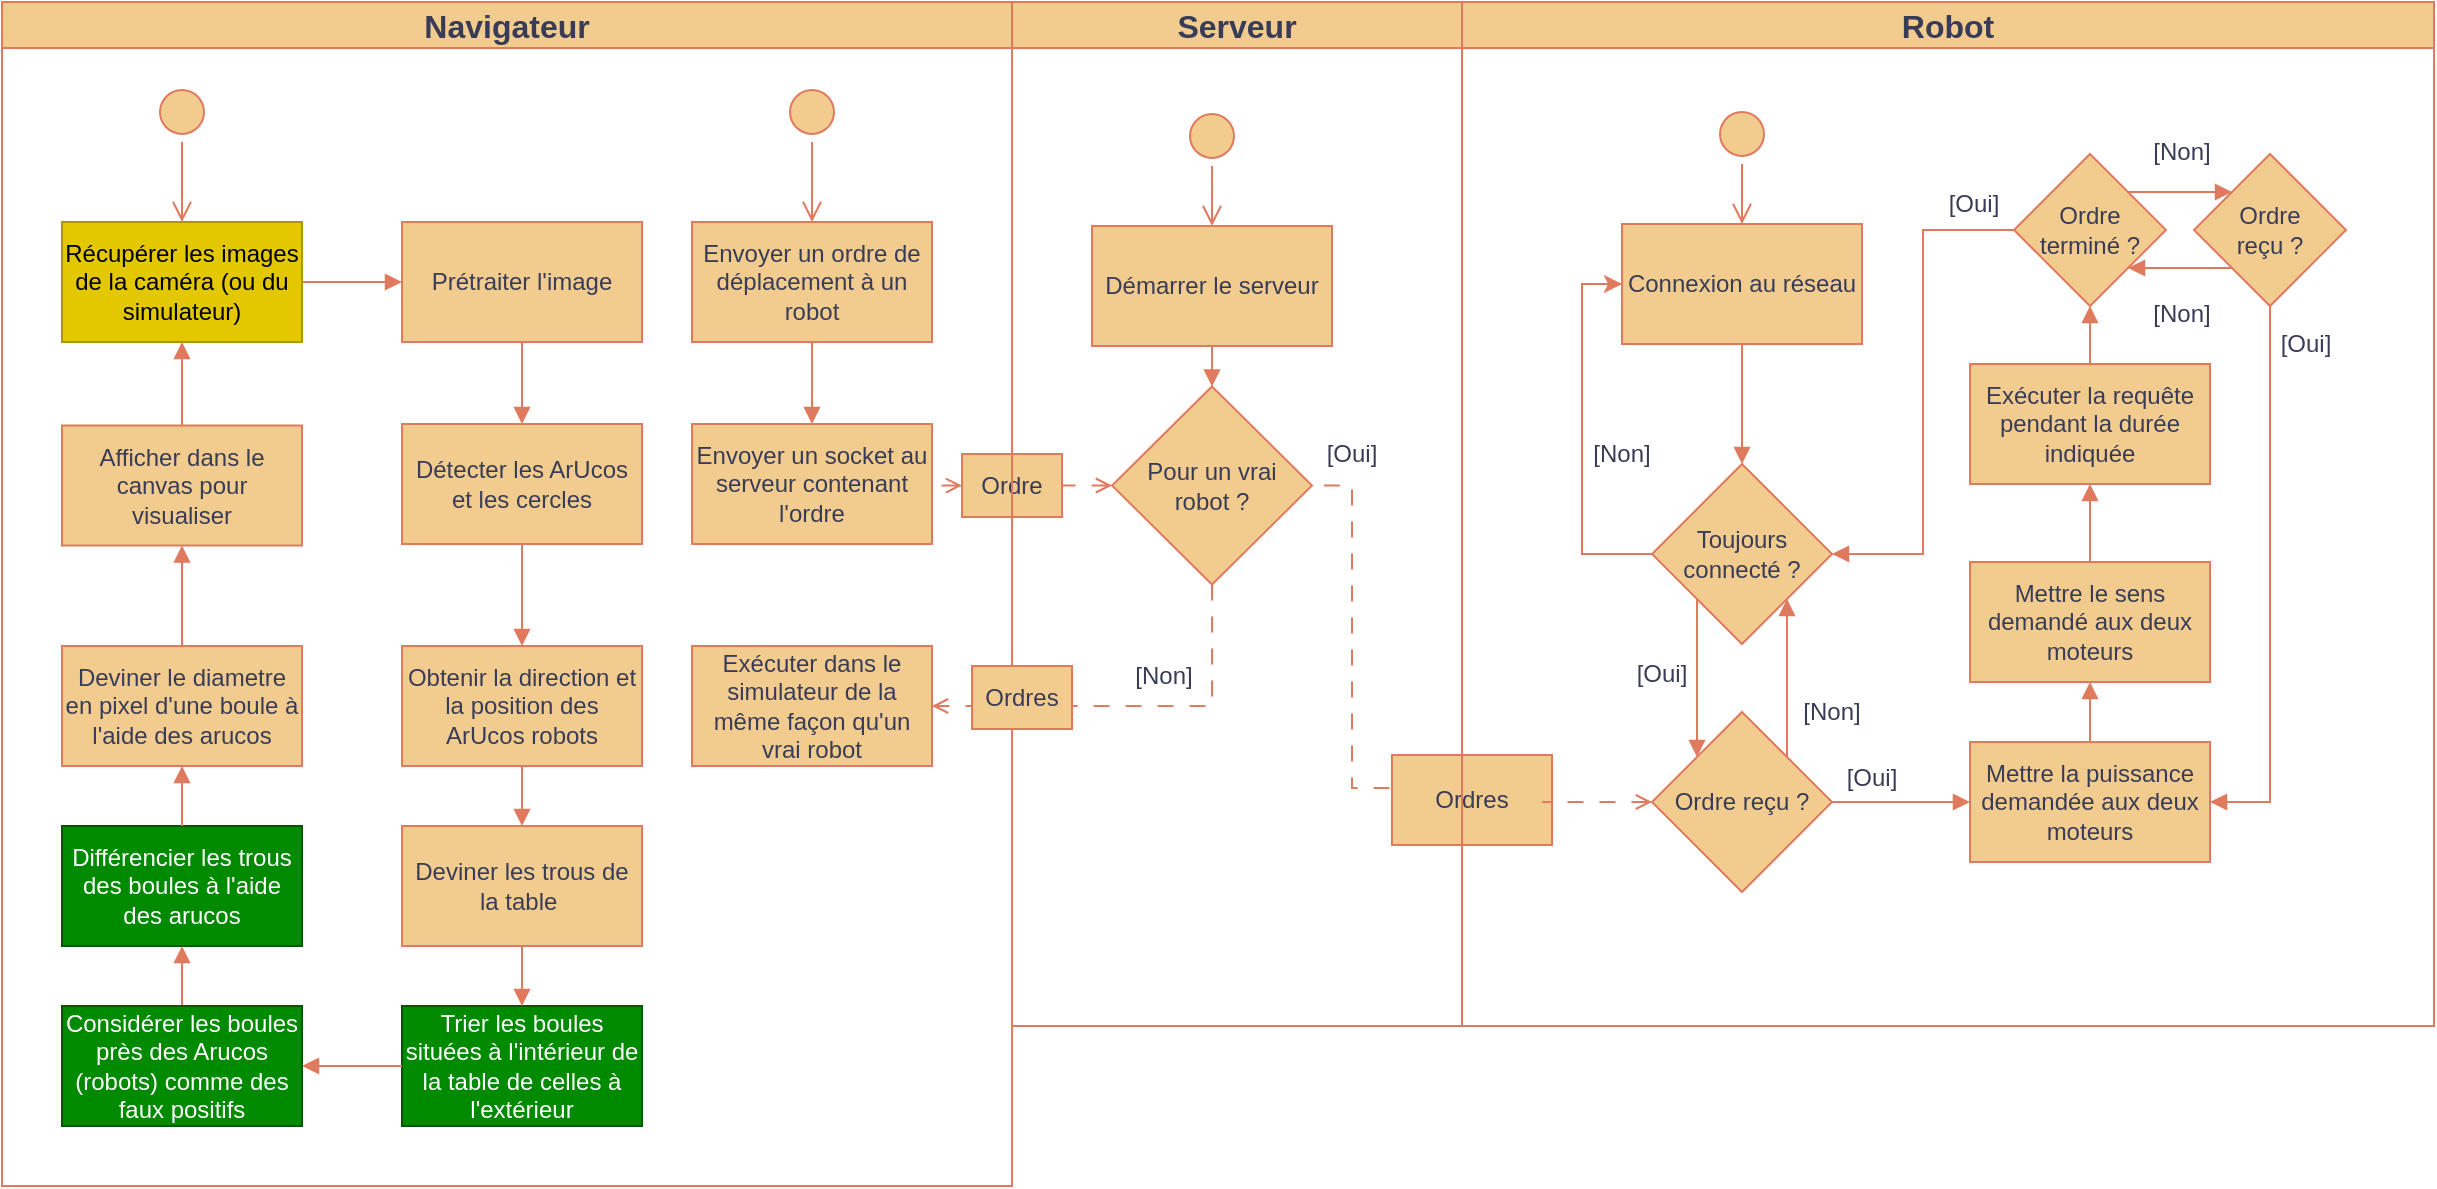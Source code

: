 <mxfile version="26.0.9">
  <diagram name="Page-1" id="rowEF2O978AL6KbjrWxw">
    <mxGraphModel dx="520" dy="613" grid="1" gridSize="10" guides="1" tooltips="1" connect="1" arrows="1" fold="1" page="1" pageScale="1" pageWidth="1169" pageHeight="827" math="0" shadow="0">
      <root>
        <mxCell id="0" />
        <mxCell id="1" parent="0" />
        <mxCell id="_y7poPwMKWdNdrLzsewM-1" value="&lt;font style=&quot;font-size: 16px;&quot;&gt;Navigateur&lt;/font&gt;" style="swimlane;whiteSpace=wrap;html=1;rounded=0;labelBackgroundColor=none;fillColor=#F2CC8F;strokeColor=#E07A5F;fontColor=#393C56;" parent="1" vertex="1">
          <mxGeometry x="4" y="188" width="505" height="592" as="geometry" />
        </mxCell>
        <mxCell id="_y7poPwMKWdNdrLzsewM-3" value="" style="ellipse;html=1;shape=startState;fillColor=#F2CC8F;strokeColor=#E07A5F;rounded=0;labelBackgroundColor=none;fontColor=#393C56;" parent="_y7poPwMKWdNdrLzsewM-1" vertex="1">
          <mxGeometry x="75" y="40" width="30" height="30" as="geometry" />
        </mxCell>
        <mxCell id="_y7poPwMKWdNdrLzsewM-4" value="" style="edgeStyle=orthogonalEdgeStyle;html=1;verticalAlign=bottom;endArrow=open;endSize=8;strokeColor=#E07A5F;rounded=0;labelBackgroundColor=none;fontColor=default;entryX=0.5;entryY=0;entryDx=0;entryDy=0;" parent="_y7poPwMKWdNdrLzsewM-1" source="_y7poPwMKWdNdrLzsewM-3" target="_y7poPwMKWdNdrLzsewM-5" edge="1">
          <mxGeometry relative="1" as="geometry">
            <mxPoint x="90" y="140" as="targetPoint" />
          </mxGeometry>
        </mxCell>
        <mxCell id="_y7poPwMKWdNdrLzsewM-5" value="Récupérer&lt;span style=&quot;background-color: initial;&quot;&gt;&amp;nbsp;les images de la caméra (ou du simulateur)&lt;/span&gt;" style="rounded=0;whiteSpace=wrap;html=1;labelBackgroundColor=none;fillColor=#e3c800;strokeColor=#B09500;fontColor=#000000;" parent="_y7poPwMKWdNdrLzsewM-1" vertex="1">
          <mxGeometry x="30" y="110" width="120" height="60" as="geometry" />
        </mxCell>
        <mxCell id="_y7poPwMKWdNdrLzsewM-6" value="" style="edgeStyle=orthogonalEdgeStyle;rounded=0;orthogonalLoop=1;jettySize=auto;html=1;labelBackgroundColor=none;strokeColor=#E07A5F;fontColor=default;exitX=0.5;exitY=1;exitDx=0;exitDy=0;entryX=0.5;entryY=0;entryDx=0;entryDy=0;endArrow=block;endFill=1;" parent="_y7poPwMKWdNdrLzsewM-1" source="_y7poPwMKWdNdrLzsewM-9" target="cpDe7usZTy5wlXBHdsUO-1" edge="1">
          <mxGeometry relative="1" as="geometry">
            <mxPoint x="89.33" y="319" as="sourcePoint" />
            <mxPoint x="90" y="351" as="targetPoint" />
          </mxGeometry>
        </mxCell>
        <mxCell id="_y7poPwMKWdNdrLzsewM-8" value="" style="edgeStyle=orthogonalEdgeStyle;rounded=0;orthogonalLoop=1;jettySize=auto;html=1;labelBackgroundColor=none;strokeColor=#E07A5F;fontColor=default;exitX=1;exitY=0.5;exitDx=0;exitDy=0;entryX=0;entryY=0.5;entryDx=0;entryDy=0;endArrow=block;endFill=1;" parent="_y7poPwMKWdNdrLzsewM-1" source="_y7poPwMKWdNdrLzsewM-5" target="_y7poPwMKWdNdrLzsewM-9" edge="1">
          <mxGeometry relative="1" as="geometry">
            <mxPoint x="30" y="190" as="sourcePoint" />
            <mxPoint x="89.33" y="260" as="targetPoint" />
          </mxGeometry>
        </mxCell>
        <mxCell id="_y7poPwMKWdNdrLzsewM-9" value="Prétraiter l&#39;image" style="rounded=0;whiteSpace=wrap;html=1;labelBackgroundColor=none;fillColor=#F2CC8F;strokeColor=#E07A5F;fontColor=#393C56;" parent="_y7poPwMKWdNdrLzsewM-1" vertex="1">
          <mxGeometry x="200" y="110" width="120" height="60" as="geometry" />
        </mxCell>
        <mxCell id="Q2lX11om1wPqDBaOUwIq-5" value="Deviner le diametre en pixel d&#39;une boule à l&#39;aide des arucos" style="rounded=0;whiteSpace=wrap;html=1;labelBackgroundColor=none;fillColor=#F2CC8F;strokeColor=#E07A5F;fontColor=#393C56;" parent="_y7poPwMKWdNdrLzsewM-1" vertex="1">
          <mxGeometry x="30" y="322" width="120" height="60" as="geometry" />
        </mxCell>
        <mxCell id="Q2lX11om1wPqDBaOUwIq-6" value="Afficher dans le canvas pour visualiser" style="rounded=0;whiteSpace=wrap;html=1;labelBackgroundColor=none;fillColor=#F2CC8F;strokeColor=#E07A5F;fontColor=#393C56;" parent="_y7poPwMKWdNdrLzsewM-1" vertex="1">
          <mxGeometry x="30" y="211.75" width="120" height="60" as="geometry" />
        </mxCell>
        <mxCell id="Q2lX11om1wPqDBaOUwIq-8" value="" style="edgeStyle=orthogonalEdgeStyle;rounded=0;orthogonalLoop=1;jettySize=auto;html=1;labelBackgroundColor=none;strokeColor=#E07A5F;fontColor=default;exitX=0.5;exitY=0;exitDx=0;exitDy=0;entryX=0.5;entryY=1;entryDx=0;entryDy=0;endArrow=block;endFill=1;" parent="_y7poPwMKWdNdrLzsewM-1" source="Q2lX11om1wPqDBaOUwIq-5" target="Q2lX11om1wPqDBaOUwIq-6" edge="1">
          <mxGeometry relative="1" as="geometry">
            <mxPoint x="200" y="345.25" as="sourcePoint" />
            <mxPoint x="210" y="150" as="targetPoint" />
          </mxGeometry>
        </mxCell>
        <mxCell id="Q2lX11om1wPqDBaOUwIq-9" value="" style="edgeStyle=orthogonalEdgeStyle;rounded=0;orthogonalLoop=1;jettySize=auto;html=1;labelBackgroundColor=none;strokeColor=#E07A5F;fontColor=default;exitX=0.5;exitY=0;exitDx=0;exitDy=0;entryX=0.5;entryY=1;entryDx=0;entryDy=0;endArrow=block;endFill=1;" parent="_y7poPwMKWdNdrLzsewM-1" source="Q2lX11om1wPqDBaOUwIq-6" target="_y7poPwMKWdNdrLzsewM-5" edge="1">
          <mxGeometry relative="1" as="geometry">
            <mxPoint x="210" y="251" as="sourcePoint" />
            <mxPoint x="160" y="251" as="targetPoint" />
          </mxGeometry>
        </mxCell>
        <mxCell id="Q2lX11om1wPqDBaOUwIq-11" value="" style="ellipse;html=1;shape=startState;fillColor=#F2CC8F;strokeColor=#E07A5F;rounded=0;labelBackgroundColor=none;fontColor=#393C56;" parent="_y7poPwMKWdNdrLzsewM-1" vertex="1">
          <mxGeometry x="390" y="40" width="30" height="30" as="geometry" />
        </mxCell>
        <mxCell id="Q2lX11om1wPqDBaOUwIq-12" value="" style="edgeStyle=orthogonalEdgeStyle;html=1;verticalAlign=bottom;endArrow=open;endSize=8;strokeColor=#E07A5F;rounded=0;labelBackgroundColor=none;fontColor=default;entryX=0.5;entryY=0;entryDx=0;entryDy=0;" parent="_y7poPwMKWdNdrLzsewM-1" source="Q2lX11om1wPqDBaOUwIq-11" edge="1">
          <mxGeometry relative="1" as="geometry">
            <mxPoint x="405" y="110" as="targetPoint" />
          </mxGeometry>
        </mxCell>
        <mxCell id="Q2lX11om1wPqDBaOUwIq-14" value="Envoyer un ordre de déplacement à un robot" style="rounded=0;whiteSpace=wrap;html=1;labelBackgroundColor=none;fillColor=#F2CC8F;strokeColor=#E07A5F;fontColor=#393C56;" parent="_y7poPwMKWdNdrLzsewM-1" vertex="1">
          <mxGeometry x="345" y="110" width="120" height="60" as="geometry" />
        </mxCell>
        <mxCell id="Q2lX11om1wPqDBaOUwIq-16" value="Envoyer un socket au serveur contenant l&#39;ordre" style="rounded=0;whiteSpace=wrap;html=1;labelBackgroundColor=none;fillColor=#F2CC8F;strokeColor=#E07A5F;fontColor=#393C56;" parent="_y7poPwMKWdNdrLzsewM-1" vertex="1">
          <mxGeometry x="345" y="211" width="120" height="60" as="geometry" />
        </mxCell>
        <mxCell id="Q2lX11om1wPqDBaOUwIq-21" value="" style="edgeStyle=orthogonalEdgeStyle;rounded=0;orthogonalLoop=1;jettySize=auto;html=1;labelBackgroundColor=none;strokeColor=#E07A5F;fontColor=default;exitX=0.5;exitY=1;exitDx=0;exitDy=0;entryX=0.5;entryY=0;entryDx=0;entryDy=0;endArrow=block;endFill=1;" parent="_y7poPwMKWdNdrLzsewM-1" source="Q2lX11om1wPqDBaOUwIq-14" target="Q2lX11om1wPqDBaOUwIq-16" edge="1">
          <mxGeometry relative="1" as="geometry">
            <mxPoint x="270" y="180" as="sourcePoint" />
            <mxPoint x="270" y="221" as="targetPoint" />
          </mxGeometry>
        </mxCell>
        <mxCell id="Q2lX11om1wPqDBaOUwIq-20" style="edgeStyle=orthogonalEdgeStyle;rounded=0;orthogonalLoop=1;jettySize=auto;html=1;entryX=1;entryY=0.5;entryDx=0;entryDy=0;startArrow=open;startFill=0;endArrow=none;endFill=0;dashed=1;dashPattern=8 8;exitX=0;exitY=0.5;exitDx=0;exitDy=0;labelBackgroundColor=none;strokeColor=#E07A5F;fontColor=default;" parent="_y7poPwMKWdNdrLzsewM-1" source="Q2lX11om1wPqDBaOUwIq-19" target="Q2lX11om1wPqDBaOUwIq-16" edge="1">
          <mxGeometry relative="1" as="geometry">
            <mxPoint x="835" y="410" as="sourcePoint" />
            <mxPoint x="780" y="410" as="targetPoint" />
          </mxGeometry>
        </mxCell>
        <mxCell id="Q2lX11om1wPqDBaOUwIq-34" value="Exécuter dans le simulateur de la même façon qu&#39;un vrai robot" style="rounded=0;whiteSpace=wrap;html=1;labelBackgroundColor=none;fillColor=#F2CC8F;strokeColor=#E07A5F;fontColor=#393C56;" parent="_y7poPwMKWdNdrLzsewM-1" vertex="1">
          <mxGeometry x="345" y="322" width="120" height="60" as="geometry" />
        </mxCell>
        <mxCell id="cpDe7usZTy5wlXBHdsUO-1" value="Détecter les ArUcos&lt;div&gt;et les cercles&lt;/div&gt;" style="rounded=0;whiteSpace=wrap;html=1;labelBackgroundColor=none;fillColor=#F2CC8F;strokeColor=#E07A5F;fontColor=#393C56;" parent="_y7poPwMKWdNdrLzsewM-1" vertex="1">
          <mxGeometry x="200" y="211" width="120" height="60" as="geometry" />
        </mxCell>
        <mxCell id="cpDe7usZTy5wlXBHdsUO-3" value="Obtenir la direction et la position des ArUcos robots" style="rounded=0;whiteSpace=wrap;html=1;labelBackgroundColor=none;fillColor=#F2CC8F;strokeColor=#E07A5F;fontColor=#393C56;" parent="_y7poPwMKWdNdrLzsewM-1" vertex="1">
          <mxGeometry x="200" y="322" width="120" height="60" as="geometry" />
        </mxCell>
        <mxCell id="cpDe7usZTy5wlXBHdsUO-4" value="" style="edgeStyle=orthogonalEdgeStyle;rounded=0;orthogonalLoop=1;jettySize=auto;html=1;labelBackgroundColor=none;strokeColor=#E07A5F;fontColor=default;exitX=0.5;exitY=1;exitDx=0;exitDy=0;entryX=0.5;entryY=0;entryDx=0;entryDy=0;endArrow=block;endFill=1;" parent="_y7poPwMKWdNdrLzsewM-1" source="cpDe7usZTy5wlXBHdsUO-1" target="cpDe7usZTy5wlXBHdsUO-3" edge="1">
          <mxGeometry relative="1" as="geometry">
            <mxPoint x="270" y="180" as="sourcePoint" />
            <mxPoint x="270" y="221" as="targetPoint" />
          </mxGeometry>
        </mxCell>
        <mxCell id="Q2lX11om1wPqDBaOUwIq-19" value="Ordre" style="html=1;whiteSpace=wrap;rounded=0;labelBackgroundColor=none;fillColor=#F2CC8F;strokeColor=#E07A5F;fontColor=#393C56;" parent="_y7poPwMKWdNdrLzsewM-1" vertex="1">
          <mxGeometry x="480" y="226" width="50" height="31.5" as="geometry" />
        </mxCell>
        <mxCell id="nMpZRRkgHcef1rUlJddf-1" value="Différencier les trous des boules à l&#39;aide des arucos" style="rounded=0;whiteSpace=wrap;html=1;labelBackgroundColor=none;fillColor=#008a00;strokeColor=#005700;fontColor=#ffffff;" parent="_y7poPwMKWdNdrLzsewM-1" vertex="1">
          <mxGeometry x="30" y="412" width="120" height="60" as="geometry" />
        </mxCell>
        <mxCell id="cpDe7usZTy5wlXBHdsUO-9" value="" style="edgeStyle=orthogonalEdgeStyle;rounded=0;orthogonalLoop=1;jettySize=auto;html=1;labelBackgroundColor=none;strokeColor=#E07A5F;fontColor=default;entryX=0.5;entryY=1;entryDx=0;entryDy=0;endArrow=block;endFill=1;exitX=0.5;exitY=0;exitDx=0;exitDy=0;" parent="_y7poPwMKWdNdrLzsewM-1" source="nMpZRRkgHcef1rUlJddf-1" target="Q2lX11om1wPqDBaOUwIq-5" edge="1">
          <mxGeometry relative="1" as="geometry">
            <mxPoint x="270" y="392" as="sourcePoint" />
            <mxPoint x="270" y="432" as="targetPoint" />
          </mxGeometry>
        </mxCell>
        <mxCell id="cpDe7usZTy5wlXBHdsUO-5" value="Deviner les trous de la table&amp;nbsp;" style="rounded=0;whiteSpace=wrap;html=1;labelBackgroundColor=none;fillColor=#F2CC8F;strokeColor=#E07A5F;fontColor=#393C56;" parent="_y7poPwMKWdNdrLzsewM-1" vertex="1">
          <mxGeometry x="200" y="412" width="120" height="60" as="geometry" />
        </mxCell>
        <mxCell id="cpDe7usZTy5wlXBHdsUO-2" value="" style="edgeStyle=orthogonalEdgeStyle;rounded=0;orthogonalLoop=1;jettySize=auto;html=1;labelBackgroundColor=none;strokeColor=#E07A5F;fontColor=default;entryX=0.5;entryY=0;entryDx=0;entryDy=0;endArrow=block;endFill=1;exitX=0.5;exitY=1;exitDx=0;exitDy=0;fillColor=#F2CC8F;" parent="_y7poPwMKWdNdrLzsewM-1" source="cpDe7usZTy5wlXBHdsUO-3" target="cpDe7usZTy5wlXBHdsUO-5" edge="1">
          <mxGeometry relative="1" as="geometry">
            <mxPoint x="286" y="292" as="sourcePoint" />
            <mxPoint x="270" y="221" as="targetPoint" />
          </mxGeometry>
        </mxCell>
        <mxCell id="cpDe7usZTy5wlXBHdsUO-7" value="Trier les boules situées à l&#39;intérieur de la table de celles à l&#39;extérieur" style="rounded=0;whiteSpace=wrap;html=1;labelBackgroundColor=none;fillColor=#008a00;strokeColor=#005700;fontColor=#ffffff;" parent="_y7poPwMKWdNdrLzsewM-1" vertex="1">
          <mxGeometry x="200" y="502" width="120" height="60" as="geometry" />
        </mxCell>
        <mxCell id="cpDe7usZTy5wlXBHdsUO-8" value="" style="edgeStyle=orthogonalEdgeStyle;rounded=0;orthogonalLoop=1;jettySize=auto;html=1;labelBackgroundColor=none;strokeColor=#E07A5F;fontColor=default;entryX=0.5;entryY=0;entryDx=0;entryDy=0;endArrow=block;endFill=1;exitX=0.5;exitY=1;exitDx=0;exitDy=0;fillColor=#F2CC8F;" parent="_y7poPwMKWdNdrLzsewM-1" source="cpDe7usZTy5wlXBHdsUO-5" target="cpDe7usZTy5wlXBHdsUO-7" edge="1">
          <mxGeometry relative="1" as="geometry">
            <mxPoint x="270" y="472" as="sourcePoint" />
            <mxPoint x="376" y="542" as="targetPoint" />
          </mxGeometry>
        </mxCell>
        <mxCell id="nMpZRRkgHcef1rUlJddf-2" value="" style="edgeStyle=orthogonalEdgeStyle;rounded=0;orthogonalLoop=1;jettySize=auto;html=1;labelBackgroundColor=none;strokeColor=#E07A5F;fontColor=default;entryX=0.5;entryY=1;entryDx=0;entryDy=0;endArrow=block;endFill=1;exitX=0.5;exitY=0;exitDx=0;exitDy=0;" parent="_y7poPwMKWdNdrLzsewM-1" source="nMpZRRkgHcef1rUlJddf-3" target="nMpZRRkgHcef1rUlJddf-1" edge="1">
          <mxGeometry relative="1" as="geometry">
            <mxPoint x="176" y="422" as="sourcePoint" />
            <mxPoint x="100" y="392" as="targetPoint" />
          </mxGeometry>
        </mxCell>
        <mxCell id="nMpZRRkgHcef1rUlJddf-3" value="Considérer les boules près des Arucos (robots) comme des faux positifs" style="rounded=0;whiteSpace=wrap;html=1;labelBackgroundColor=none;fillColor=#008a00;strokeColor=#005700;fontColor=#ffffff;" parent="_y7poPwMKWdNdrLzsewM-1" vertex="1">
          <mxGeometry x="30" y="502" width="120" height="60" as="geometry" />
        </mxCell>
        <mxCell id="nMpZRRkgHcef1rUlJddf-4" value="" style="edgeStyle=orthogonalEdgeStyle;rounded=0;orthogonalLoop=1;jettySize=auto;html=1;labelBackgroundColor=none;strokeColor=#E07A5F;fontColor=default;entryX=1;entryY=0.5;entryDx=0;entryDy=0;endArrow=block;endFill=1;exitX=0;exitY=0.5;exitDx=0;exitDy=0;fillColor=#F2CC8F;" parent="_y7poPwMKWdNdrLzsewM-1" source="cpDe7usZTy5wlXBHdsUO-7" target="nMpZRRkgHcef1rUlJddf-3" edge="1">
          <mxGeometry relative="1" as="geometry">
            <mxPoint x="270" y="482" as="sourcePoint" />
            <mxPoint x="270" y="512" as="targetPoint" />
          </mxGeometry>
        </mxCell>
        <mxCell id="Q2lX11om1wPqDBaOUwIq-33" style="edgeStyle=orthogonalEdgeStyle;rounded=0;orthogonalLoop=1;jettySize=auto;html=1;exitX=0.5;exitY=1;exitDx=0;exitDy=0;entryX=1;entryY=0.5;entryDx=0;entryDy=0;dashed=1;endArrow=open;endFill=0;dashPattern=8 8;labelBackgroundColor=none;strokeColor=#E07A5F;fontColor=default;" parent="1" source="Q2lX11om1wPqDBaOUwIq-25" target="Q2lX11om1wPqDBaOUwIq-34" edge="1">
          <mxGeometry relative="1" as="geometry" />
        </mxCell>
        <mxCell id="_y7poPwMKWdNdrLzsewM-10" value="&lt;font style=&quot;font-size: 16px;&quot;&gt;Serveur&lt;/font&gt;" style="swimlane;whiteSpace=wrap;html=1;rounded=0;labelBackgroundColor=none;fillColor=#F2CC8F;strokeColor=#E07A5F;fontColor=#393C56;" parent="1" vertex="1">
          <mxGeometry x="509" y="188" width="225" height="512" as="geometry" />
        </mxCell>
        <mxCell id="_y7poPwMKWdNdrLzsewM-11" value="" style="ellipse;html=1;shape=startState;fillColor=#F2CC8F;strokeColor=#E07A5F;rounded=0;labelBackgroundColor=none;fontColor=#393C56;" parent="_y7poPwMKWdNdrLzsewM-10" vertex="1">
          <mxGeometry x="85" y="52" width="30" height="30" as="geometry" />
        </mxCell>
        <mxCell id="_y7poPwMKWdNdrLzsewM-12" value="" style="edgeStyle=orthogonalEdgeStyle;html=1;verticalAlign=bottom;endArrow=open;endSize=8;strokeColor=#E07A5F;rounded=0;labelBackgroundColor=none;fontColor=default;entryX=0.5;entryY=0;entryDx=0;entryDy=0;" parent="_y7poPwMKWdNdrLzsewM-10" source="_y7poPwMKWdNdrLzsewM-11" edge="1">
          <mxGeometry relative="1" as="geometry">
            <mxPoint x="100" y="112" as="targetPoint" />
          </mxGeometry>
        </mxCell>
        <mxCell id="_y7poPwMKWdNdrLzsewM-20" style="edgeStyle=orthogonalEdgeStyle;rounded=0;orthogonalLoop=1;jettySize=auto;html=1;entryX=1;entryY=0.5;entryDx=0;entryDy=0;startArrow=open;startFill=0;endArrow=none;endFill=0;dashed=1;dashPattern=8 8;labelBackgroundColor=none;strokeColor=#E07A5F;fontColor=default;" parent="_y7poPwMKWdNdrLzsewM-10" target="Q2lX11om1wPqDBaOUwIq-25" edge="1">
          <mxGeometry relative="1" as="geometry">
            <mxPoint x="230" y="402" as="sourcePoint" />
            <mxPoint x="160" y="391.5" as="targetPoint" />
            <Array as="points">
              <mxPoint x="170" y="393" />
              <mxPoint x="170" y="242" />
            </Array>
          </mxGeometry>
        </mxCell>
        <mxCell id="Q2lX11om1wPqDBaOUwIq-7" value="Démarrer le serveur" style="whiteSpace=wrap;html=1;rounded=0;labelBackgroundColor=none;fillColor=#F2CC8F;strokeColor=#E07A5F;fontColor=#393C56;" parent="_y7poPwMKWdNdrLzsewM-10" vertex="1">
          <mxGeometry x="40" y="112" width="120" height="60" as="geometry" />
        </mxCell>
        <mxCell id="_y7poPwMKWdNdrLzsewM-64" value="Ordres" style="html=1;whiteSpace=wrap;rounded=0;labelBackgroundColor=none;fillColor=#F2CC8F;strokeColor=#E07A5F;fontColor=#393C56;" parent="_y7poPwMKWdNdrLzsewM-10" vertex="1">
          <mxGeometry x="190" y="376.5" width="80" height="45" as="geometry" />
        </mxCell>
        <mxCell id="Q2lX11om1wPqDBaOUwIq-25" value="Pour un vrai&lt;div&gt;robot ?&lt;/div&gt;" style="rhombus;whiteSpace=wrap;html=1;fillColor=#F2CC8F;strokeColor=#E07A5F;labelBackgroundColor=none;fontColor=#393C56;" parent="_y7poPwMKWdNdrLzsewM-10" vertex="1">
          <mxGeometry x="50" y="192.25" width="100" height="99" as="geometry" />
        </mxCell>
        <mxCell id="Q2lX11om1wPqDBaOUwIq-26" value="" style="edgeStyle=orthogonalEdgeStyle;rounded=0;orthogonalLoop=1;jettySize=auto;html=1;labelBackgroundColor=none;strokeColor=#E07A5F;fontColor=default;entryX=0.5;entryY=0;entryDx=0;entryDy=0;exitX=0.5;exitY=1;exitDx=0;exitDy=0;endArrow=block;endFill=1;" parent="_y7poPwMKWdNdrLzsewM-10" source="Q2lX11om1wPqDBaOUwIq-7" target="Q2lX11om1wPqDBaOUwIq-25" edge="1">
          <mxGeometry relative="1" as="geometry">
            <mxPoint x="610" y="360" as="sourcePoint" />
            <mxPoint x="610" y="550" as="targetPoint" />
          </mxGeometry>
        </mxCell>
        <mxCell id="Q2lX11om1wPqDBaOUwIq-37" value="[Non]" style="text;html=1;align=center;verticalAlign=middle;whiteSpace=wrap;rounded=0;fontColor=#393C56;labelBackgroundColor=none;" parent="_y7poPwMKWdNdrLzsewM-10" vertex="1">
          <mxGeometry x="46" y="322" width="60" height="30" as="geometry" />
        </mxCell>
        <mxCell id="Q2lX11om1wPqDBaOUwIq-38" value="[Oui]" style="text;html=1;align=center;verticalAlign=middle;whiteSpace=wrap;rounded=0;fontColor=#393C56;labelBackgroundColor=none;" parent="_y7poPwMKWdNdrLzsewM-10" vertex="1">
          <mxGeometry x="150" y="211" width="40" height="30" as="geometry" />
        </mxCell>
        <mxCell id="Q2lX11om1wPqDBaOUwIq-30" value="Ordres" style="html=1;whiteSpace=wrap;rounded=0;labelBackgroundColor=none;fillColor=#F2CC8F;strokeColor=#E07A5F;fontColor=#393C56;" parent="_y7poPwMKWdNdrLzsewM-10" vertex="1">
          <mxGeometry x="-20" y="332" width="50" height="31.5" as="geometry" />
        </mxCell>
        <mxCell id="_y7poPwMKWdNdrLzsewM-22" value="&lt;font style=&quot;font-size: 16px;&quot;&gt;Robot&lt;/font&gt;" style="swimlane;whiteSpace=wrap;html=1;rounded=0;labelBackgroundColor=none;fillColor=#F2CC8F;strokeColor=#E07A5F;fontColor=#393C56;" parent="1" vertex="1">
          <mxGeometry x="734" y="188" width="486" height="512" as="geometry">
            <mxRectangle x="10" y="-30" width="80" height="30" as="alternateBounds" />
          </mxGeometry>
        </mxCell>
        <mxCell id="_y7poPwMKWdNdrLzsewM-23" value="[Non]" style="text;html=1;align=center;verticalAlign=middle;whiteSpace=wrap;rounded=0;fontColor=#393C56;labelBackgroundColor=none;" parent="_y7poPwMKWdNdrLzsewM-22" vertex="1">
          <mxGeometry x="50" y="211" width="60" height="30" as="geometry" />
        </mxCell>
        <mxCell id="_y7poPwMKWdNdrLzsewM-25" value="Connexion au réseau" style="rounded=0;whiteSpace=wrap;html=1;labelBackgroundColor=none;fillColor=#F2CC8F;strokeColor=#E07A5F;fontColor=#393C56;" parent="_y7poPwMKWdNdrLzsewM-22" vertex="1">
          <mxGeometry x="80" y="111" width="120" height="60" as="geometry" />
        </mxCell>
        <mxCell id="_y7poPwMKWdNdrLzsewM-26" value="" style="edgeStyle=orthogonalEdgeStyle;html=1;verticalAlign=bottom;endArrow=open;endSize=8;strokeColor=#E07A5F;rounded=0;fontColor=default;fillColor=#F2CC8F;entryX=0.5;entryY=0;entryDx=0;entryDy=0;labelBackgroundColor=none;" parent="_y7poPwMKWdNdrLzsewM-22" source="_y7poPwMKWdNdrLzsewM-24" target="_y7poPwMKWdNdrLzsewM-25" edge="1">
          <mxGeometry relative="1" as="geometry">
            <mxPoint x="70" y="430" as="targetPoint" />
            <mxPoint x="140" y="52" as="sourcePoint" />
          </mxGeometry>
        </mxCell>
        <mxCell id="_y7poPwMKWdNdrLzsewM-27" value="Toujours connecté ?" style="rhombus;whiteSpace=wrap;html=1;labelBackgroundColor=none;fillColor=#F2CC8F;strokeColor=#E07A5F;fontColor=#393C56;rounded=0;" parent="_y7poPwMKWdNdrLzsewM-22" vertex="1">
          <mxGeometry x="95" y="231" width="90" height="90" as="geometry" />
        </mxCell>
        <mxCell id="_y7poPwMKWdNdrLzsewM-28" style="edgeStyle=orthogonalEdgeStyle;rounded=0;orthogonalLoop=1;jettySize=auto;html=1;exitX=0;exitY=0.5;exitDx=0;exitDy=0;entryX=0;entryY=0.5;entryDx=0;entryDy=0;strokeColor=#E07A5F;fontColor=default;fillColor=#F2CC8F;labelBackgroundColor=none;" parent="_y7poPwMKWdNdrLzsewM-22" source="_y7poPwMKWdNdrLzsewM-27" target="_y7poPwMKWdNdrLzsewM-25" edge="1">
          <mxGeometry relative="1" as="geometry" />
        </mxCell>
        <mxCell id="_y7poPwMKWdNdrLzsewM-29" style="edgeStyle=orthogonalEdgeStyle;rounded=0;orthogonalLoop=1;jettySize=auto;html=1;exitX=0.5;exitY=1;exitDx=0;exitDy=0;entryX=0.5;entryY=0;entryDx=0;entryDy=0;strokeColor=#E07A5F;fontColor=default;fillColor=#F2CC8F;endArrow=block;endFill=1;labelBackgroundColor=none;" parent="_y7poPwMKWdNdrLzsewM-22" source="_y7poPwMKWdNdrLzsewM-25" target="_y7poPwMKWdNdrLzsewM-27" edge="1">
          <mxGeometry relative="1" as="geometry">
            <mxPoint x="200" y="396" as="sourcePoint" />
            <mxPoint x="390" y="450" as="targetPoint" />
          </mxGeometry>
        </mxCell>
        <mxCell id="_y7poPwMKWdNdrLzsewM-30" style="edgeStyle=orthogonalEdgeStyle;rounded=0;orthogonalLoop=1;jettySize=auto;html=1;exitX=0;exitY=1;exitDx=0;exitDy=0;strokeColor=#E07A5F;fontColor=default;fillColor=#F2CC8F;endArrow=block;endFill=1;labelBackgroundColor=none;entryX=0;entryY=0;entryDx=0;entryDy=0;" parent="_y7poPwMKWdNdrLzsewM-22" source="_y7poPwMKWdNdrLzsewM-27" target="_y7poPwMKWdNdrLzsewM-35" edge="1">
          <mxGeometry relative="1" as="geometry">
            <mxPoint x="120" y="420" as="targetPoint" />
          </mxGeometry>
        </mxCell>
        <mxCell id="_y7poPwMKWdNdrLzsewM-31" value="[Oui]" style="text;html=1;align=center;verticalAlign=middle;whiteSpace=wrap;rounded=0;fontColor=#393C56;labelBackgroundColor=none;" parent="_y7poPwMKWdNdrLzsewM-22" vertex="1">
          <mxGeometry x="80" y="321" width="40" height="30" as="geometry" />
        </mxCell>
        <mxCell id="_y7poPwMKWdNdrLzsewM-32" value="[Oui]" style="text;html=1;align=center;verticalAlign=middle;whiteSpace=wrap;rounded=0;fontColor=#393C56;labelBackgroundColor=none;" parent="_y7poPwMKWdNdrLzsewM-22" vertex="1">
          <mxGeometry x="185" y="377" width="40" height="21" as="geometry" />
        </mxCell>
        <mxCell id="_y7poPwMKWdNdrLzsewM-33" style="edgeStyle=orthogonalEdgeStyle;rounded=0;orthogonalLoop=1;jettySize=auto;html=1;exitX=1;exitY=0;exitDx=0;exitDy=0;strokeColor=#E07A5F;fontColor=default;fillColor=#F2CC8F;endArrow=block;endFill=1;labelBackgroundColor=none;entryX=1;entryY=1;entryDx=0;entryDy=0;" parent="_y7poPwMKWdNdrLzsewM-22" source="_y7poPwMKWdNdrLzsewM-35" target="_y7poPwMKWdNdrLzsewM-27" edge="1">
          <mxGeometry relative="1" as="geometry">
            <mxPoint x="160" y="420" as="sourcePoint" />
            <mxPoint x="150" y="410" as="targetPoint" />
          </mxGeometry>
        </mxCell>
        <mxCell id="_y7poPwMKWdNdrLzsewM-34" value="[Non]" style="text;html=1;align=center;verticalAlign=middle;whiteSpace=wrap;rounded=0;fontColor=#393C56;labelBackgroundColor=none;" parent="_y7poPwMKWdNdrLzsewM-22" vertex="1">
          <mxGeometry x="155" y="340" width="60" height="30" as="geometry" />
        </mxCell>
        <mxCell id="_y7poPwMKWdNdrLzsewM-35" value="Ordre reçu ?" style="rhombus;whiteSpace=wrap;html=1;labelBackgroundColor=none;fillColor=#F2CC8F;strokeColor=#E07A5F;fontColor=#393C56;rounded=0;" parent="_y7poPwMKWdNdrLzsewM-22" vertex="1">
          <mxGeometry x="95" y="355" width="90" height="90" as="geometry" />
        </mxCell>
        <mxCell id="_y7poPwMKWdNdrLzsewM-38" style="edgeStyle=orthogonalEdgeStyle;rounded=0;orthogonalLoop=1;jettySize=auto;html=1;exitX=0.5;exitY=0;exitDx=0;exitDy=0;entryX=0.5;entryY=1;entryDx=0;entryDy=0;endArrow=block;endFill=1;labelBackgroundColor=none;strokeColor=#E07A5F;fontColor=default;" parent="_y7poPwMKWdNdrLzsewM-22" source="_y7poPwMKWdNdrLzsewM-39" target="_y7poPwMKWdNdrLzsewM-43" edge="1">
          <mxGeometry relative="1" as="geometry">
            <mxPoint x="630" y="329.5" as="targetPoint" />
          </mxGeometry>
        </mxCell>
        <mxCell id="_y7poPwMKWdNdrLzsewM-39" value="Mettre la puissance demandée aux deux moteurs" style="rounded=0;whiteSpace=wrap;html=1;labelBackgroundColor=none;fillColor=#F2CC8F;strokeColor=#E07A5F;fontColor=#393C56;" parent="_y7poPwMKWdNdrLzsewM-22" vertex="1">
          <mxGeometry x="254" y="370" width="120" height="60" as="geometry" />
        </mxCell>
        <mxCell id="_y7poPwMKWdNdrLzsewM-42" value="" style="edgeStyle=orthogonalEdgeStyle;rounded=0;orthogonalLoop=1;jettySize=auto;html=1;strokeColor=#E07A5F;fontColor=default;fillColor=#F2CC8F;endArrow=block;endFill=1;labelBackgroundColor=none;" parent="_y7poPwMKWdNdrLzsewM-22" source="_y7poPwMKWdNdrLzsewM-43" target="_y7poPwMKWdNdrLzsewM-44" edge="1">
          <mxGeometry relative="1" as="geometry" />
        </mxCell>
        <mxCell id="_y7poPwMKWdNdrLzsewM-43" value="Mettre le sens demandé aux deux moteurs" style="rounded=0;whiteSpace=wrap;html=1;labelBackgroundColor=none;fillColor=#F2CC8F;strokeColor=#E07A5F;fontColor=#393C56;" parent="_y7poPwMKWdNdrLzsewM-22" vertex="1">
          <mxGeometry x="254" y="280" width="120" height="60" as="geometry" />
        </mxCell>
        <mxCell id="_y7poPwMKWdNdrLzsewM-44" value="Exécuter la requête pendant la durée indiquée" style="whiteSpace=wrap;html=1;fillColor=#F2CC8F;strokeColor=#E07A5F;fontColor=#393C56;rounded=0;labelBackgroundColor=none;" parent="_y7poPwMKWdNdrLzsewM-22" vertex="1">
          <mxGeometry x="254" y="181" width="120" height="60" as="geometry" />
        </mxCell>
        <mxCell id="_y7poPwMKWdNdrLzsewM-59" style="edgeStyle=orthogonalEdgeStyle;rounded=0;orthogonalLoop=1;jettySize=auto;html=1;exitX=1;exitY=0.5;exitDx=0;exitDy=0;entryX=0;entryY=0.5;entryDx=0;entryDy=0;strokeColor=#E07A5F;fontColor=default;fillColor=#F2CC8F;endArrow=block;endFill=1;labelBackgroundColor=none;" parent="_y7poPwMKWdNdrLzsewM-22" source="_y7poPwMKWdNdrLzsewM-35" target="_y7poPwMKWdNdrLzsewM-39" edge="1">
          <mxGeometry relative="1" as="geometry">
            <mxPoint x="180" y="440" as="sourcePoint" />
            <mxPoint x="290" y="400" as="targetPoint" />
          </mxGeometry>
        </mxCell>
        <mxCell id="_y7poPwMKWdNdrLzsewM-24" value="" style="ellipse;html=1;shape=startState;fillColor=#F2CC8F;strokeColor=#E07A5F;rounded=0;labelBackgroundColor=none;fontColor=#393C56;" parent="_y7poPwMKWdNdrLzsewM-22" vertex="1">
          <mxGeometry x="125" y="51" width="30" height="30" as="geometry" />
        </mxCell>
        <mxCell id="_y7poPwMKWdNdrLzsewM-65" style="edgeStyle=orthogonalEdgeStyle;rounded=0;orthogonalLoop=1;jettySize=auto;html=1;entryX=1;entryY=0.5;entryDx=0;entryDy=0;startArrow=open;startFill=0;endArrow=none;endFill=0;dashed=1;dashPattern=8 8;exitX=0;exitY=0.5;exitDx=0;exitDy=0;labelBackgroundColor=none;strokeColor=#E07A5F;fontColor=default;" parent="_y7poPwMKWdNdrLzsewM-22" source="_y7poPwMKWdNdrLzsewM-35" edge="1">
          <mxGeometry relative="1" as="geometry">
            <mxPoint x="160" y="451" as="sourcePoint" />
            <mxPoint x="40" y="400" as="targetPoint" />
          </mxGeometry>
        </mxCell>
        <mxCell id="cpDe7usZTy5wlXBHdsUO-10" value="Ordre&lt;div&gt;reçu ?&lt;/div&gt;" style="rhombus;whiteSpace=wrap;html=1;labelBackgroundColor=none;fillColor=#F2CC8F;strokeColor=#E07A5F;rounded=0;fontColor=#393C56;" parent="_y7poPwMKWdNdrLzsewM-22" vertex="1">
          <mxGeometry x="366" y="76" width="76" height="76" as="geometry" />
        </mxCell>
        <mxCell id="cpDe7usZTy5wlXBHdsUO-15" value="Ordre&lt;div&gt;terminé ?&lt;/div&gt;" style="rhombus;whiteSpace=wrap;html=1;labelBackgroundColor=none;fillColor=#F2CC8F;strokeColor=#E07A5F;rounded=0;fontColor=#393C56;" parent="_y7poPwMKWdNdrLzsewM-22" vertex="1">
          <mxGeometry x="276" y="76" width="76" height="76" as="geometry" />
        </mxCell>
        <mxCell id="cpDe7usZTy5wlXBHdsUO-17" value="" style="edgeStyle=orthogonalEdgeStyle;rounded=0;orthogonalLoop=1;jettySize=auto;html=1;strokeColor=#E07A5F;fontColor=default;fillColor=#F2CC8F;endArrow=block;endFill=1;labelBackgroundColor=none;entryX=1;entryY=0.5;entryDx=0;entryDy=0;exitX=0;exitY=0.5;exitDx=0;exitDy=0;" parent="_y7poPwMKWdNdrLzsewM-22" source="cpDe7usZTy5wlXBHdsUO-15" target="_y7poPwMKWdNdrLzsewM-27" edge="1">
          <mxGeometry relative="1" as="geometry">
            <mxPoint x="370" y="282" as="sourcePoint" />
            <mxPoint x="370" y="236" as="targetPoint" />
          </mxGeometry>
        </mxCell>
        <mxCell id="cpDe7usZTy5wlXBHdsUO-18" value="" style="edgeStyle=orthogonalEdgeStyle;rounded=0;orthogonalLoop=1;jettySize=auto;html=1;strokeColor=#E07A5F;fontColor=default;fillColor=#F2CC8F;endArrow=block;endFill=1;labelBackgroundColor=none;entryX=0;entryY=0;entryDx=0;entryDy=0;exitX=1;exitY=0;exitDx=0;exitDy=0;" parent="_y7poPwMKWdNdrLzsewM-22" source="cpDe7usZTy5wlXBHdsUO-15" target="cpDe7usZTy5wlXBHdsUO-10" edge="1">
          <mxGeometry relative="1" as="geometry">
            <mxPoint x="370" y="282" as="sourcePoint" />
            <mxPoint x="370" y="236" as="targetPoint" />
          </mxGeometry>
        </mxCell>
        <mxCell id="cpDe7usZTy5wlXBHdsUO-19" value="" style="edgeStyle=orthogonalEdgeStyle;rounded=0;orthogonalLoop=1;jettySize=auto;html=1;strokeColor=#E07A5F;fontColor=default;fillColor=#F2CC8F;endArrow=block;endFill=1;labelBackgroundColor=none;entryX=1;entryY=1;entryDx=0;entryDy=0;exitX=0;exitY=1;exitDx=0;exitDy=0;" parent="_y7poPwMKWdNdrLzsewM-22" source="cpDe7usZTy5wlXBHdsUO-10" target="cpDe7usZTy5wlXBHdsUO-15" edge="1">
          <mxGeometry relative="1" as="geometry">
            <mxPoint x="343" y="105" as="sourcePoint" />
            <mxPoint x="395" y="105" as="targetPoint" />
          </mxGeometry>
        </mxCell>
        <mxCell id="cpDe7usZTy5wlXBHdsUO-21" value="[Oui]" style="text;html=1;align=center;verticalAlign=middle;whiteSpace=wrap;rounded=0;fontColor=#393C56;labelBackgroundColor=none;" parent="_y7poPwMKWdNdrLzsewM-22" vertex="1">
          <mxGeometry x="236" y="90" width="40" height="21" as="geometry" />
        </mxCell>
        <mxCell id="cpDe7usZTy5wlXBHdsUO-22" value="[Oui]" style="text;html=1;align=center;verticalAlign=middle;whiteSpace=wrap;rounded=0;fontColor=#393C56;labelBackgroundColor=none;" parent="_y7poPwMKWdNdrLzsewM-22" vertex="1">
          <mxGeometry x="402" y="160" width="40" height="21" as="geometry" />
        </mxCell>
        <mxCell id="cpDe7usZTy5wlXBHdsUO-23" value="[Non]" style="text;html=1;align=center;verticalAlign=middle;whiteSpace=wrap;rounded=0;fontColor=#393C56;labelBackgroundColor=none;" parent="_y7poPwMKWdNdrLzsewM-22" vertex="1">
          <mxGeometry x="330" y="60" width="60" height="30" as="geometry" />
        </mxCell>
        <mxCell id="cpDe7usZTy5wlXBHdsUO-55" value="[Non]" style="text;html=1;align=center;verticalAlign=middle;whiteSpace=wrap;rounded=0;fontColor=#393C56;labelBackgroundColor=none;" parent="_y7poPwMKWdNdrLzsewM-22" vertex="1">
          <mxGeometry x="330" y="141" width="60" height="30" as="geometry" />
        </mxCell>
        <mxCell id="cpDe7usZTy5wlXBHdsUO-58" value="" style="edgeStyle=orthogonalEdgeStyle;rounded=0;orthogonalLoop=1;jettySize=auto;html=1;strokeColor=#E07A5F;fontColor=default;fillColor=#F2CC8F;endArrow=block;endFill=1;labelBackgroundColor=none;entryX=0.5;entryY=1;entryDx=0;entryDy=0;exitX=0.5;exitY=0;exitDx=0;exitDy=0;" parent="_y7poPwMKWdNdrLzsewM-22" source="_y7poPwMKWdNdrLzsewM-44" target="cpDe7usZTy5wlXBHdsUO-15" edge="1">
          <mxGeometry relative="1" as="geometry">
            <mxPoint x="370" y="282" as="sourcePoint" />
            <mxPoint x="324" y="251" as="targetPoint" />
          </mxGeometry>
        </mxCell>
        <mxCell id="cpDe7usZTy5wlXBHdsUO-59" value="" style="edgeStyle=orthogonalEdgeStyle;rounded=0;orthogonalLoop=1;jettySize=auto;html=1;strokeColor=#E07A5F;fontColor=default;fillColor=#F2CC8F;endArrow=block;endFill=1;labelBackgroundColor=none;exitX=0.5;exitY=1;exitDx=0;exitDy=0;entryX=1;entryY=0.5;entryDx=0;entryDy=0;" parent="_y7poPwMKWdNdrLzsewM-22" source="cpDe7usZTy5wlXBHdsUO-10" target="_y7poPwMKWdNdrLzsewM-39" edge="1">
          <mxGeometry relative="1" as="geometry">
            <mxPoint x="380" y="292" as="sourcePoint" />
            <mxPoint x="334" y="261" as="targetPoint" />
          </mxGeometry>
        </mxCell>
        <mxCell id="Q2lX11om1wPqDBaOUwIq-24" value="" style="edgeStyle=orthogonalEdgeStyle;rounded=0;orthogonalLoop=1;jettySize=auto;html=1;entryX=1;entryY=0.5;entryDx=0;entryDy=0;startArrow=open;startFill=0;endArrow=none;endFill=0;dashed=1;dashPattern=8 8;exitX=0;exitY=0.5;exitDx=0;exitDy=0;labelBackgroundColor=none;strokeColor=#E07A5F;fontColor=default;" parent="1" source="Q2lX11om1wPqDBaOUwIq-25" target="Q2lX11om1wPqDBaOUwIq-19" edge="1">
          <mxGeometry relative="1" as="geometry">
            <mxPoint x="544" y="580" as="sourcePoint" />
            <mxPoint x="469" y="533" as="targetPoint" />
          </mxGeometry>
        </mxCell>
      </root>
    </mxGraphModel>
  </diagram>
</mxfile>
